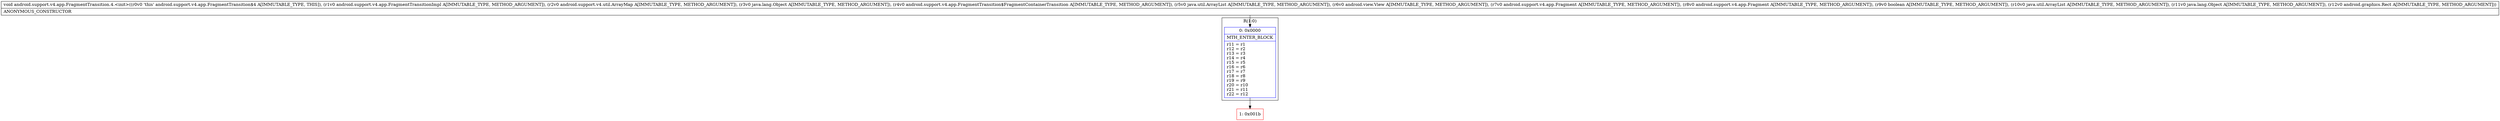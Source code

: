 digraph "CFG forandroid.support.v4.app.FragmentTransition.4.\<init\>(Landroid\/support\/v4\/app\/FragmentTransitionImpl;Landroid\/support\/v4\/util\/ArrayMap;Ljava\/lang\/Object;Landroid\/support\/v4\/app\/FragmentTransition$FragmentContainerTransition;Ljava\/util\/ArrayList;Landroid\/view\/View;Landroid\/support\/v4\/app\/Fragment;Landroid\/support\/v4\/app\/Fragment;ZLjava\/util\/ArrayList;Ljava\/lang\/Object;Landroid\/graphics\/Rect;)V" {
subgraph cluster_Region_37577664 {
label = "R(1:0)";
node [shape=record,color=blue];
Node_0 [shape=record,label="{0\:\ 0x0000|MTH_ENTER_BLOCK\l|r11 = r1\lr12 = r2\lr13 = r3\lr14 = r4\lr15 = r5\lr16 = r6\lr17 = r7\lr18 = r8\lr19 = r9\lr20 = r10\lr21 = r11\lr22 = r12\l}"];
}
Node_1 [shape=record,color=red,label="{1\:\ 0x001b}"];
MethodNode[shape=record,label="{void android.support.v4.app.FragmentTransition.4.\<init\>((r0v0 'this' android.support.v4.app.FragmentTransition$4 A[IMMUTABLE_TYPE, THIS]), (r1v0 android.support.v4.app.FragmentTransitionImpl A[IMMUTABLE_TYPE, METHOD_ARGUMENT]), (r2v0 android.support.v4.util.ArrayMap A[IMMUTABLE_TYPE, METHOD_ARGUMENT]), (r3v0 java.lang.Object A[IMMUTABLE_TYPE, METHOD_ARGUMENT]), (r4v0 android.support.v4.app.FragmentTransition$FragmentContainerTransition A[IMMUTABLE_TYPE, METHOD_ARGUMENT]), (r5v0 java.util.ArrayList A[IMMUTABLE_TYPE, METHOD_ARGUMENT]), (r6v0 android.view.View A[IMMUTABLE_TYPE, METHOD_ARGUMENT]), (r7v0 android.support.v4.app.Fragment A[IMMUTABLE_TYPE, METHOD_ARGUMENT]), (r8v0 android.support.v4.app.Fragment A[IMMUTABLE_TYPE, METHOD_ARGUMENT]), (r9v0 boolean A[IMMUTABLE_TYPE, METHOD_ARGUMENT]), (r10v0 java.util.ArrayList A[IMMUTABLE_TYPE, METHOD_ARGUMENT]), (r11v0 java.lang.Object A[IMMUTABLE_TYPE, METHOD_ARGUMENT]), (r12v0 android.graphics.Rect A[IMMUTABLE_TYPE, METHOD_ARGUMENT]))  | ANONYMOUS_CONSTRUCTOR\l}"];
MethodNode -> Node_0;
Node_0 -> Node_1;
}

